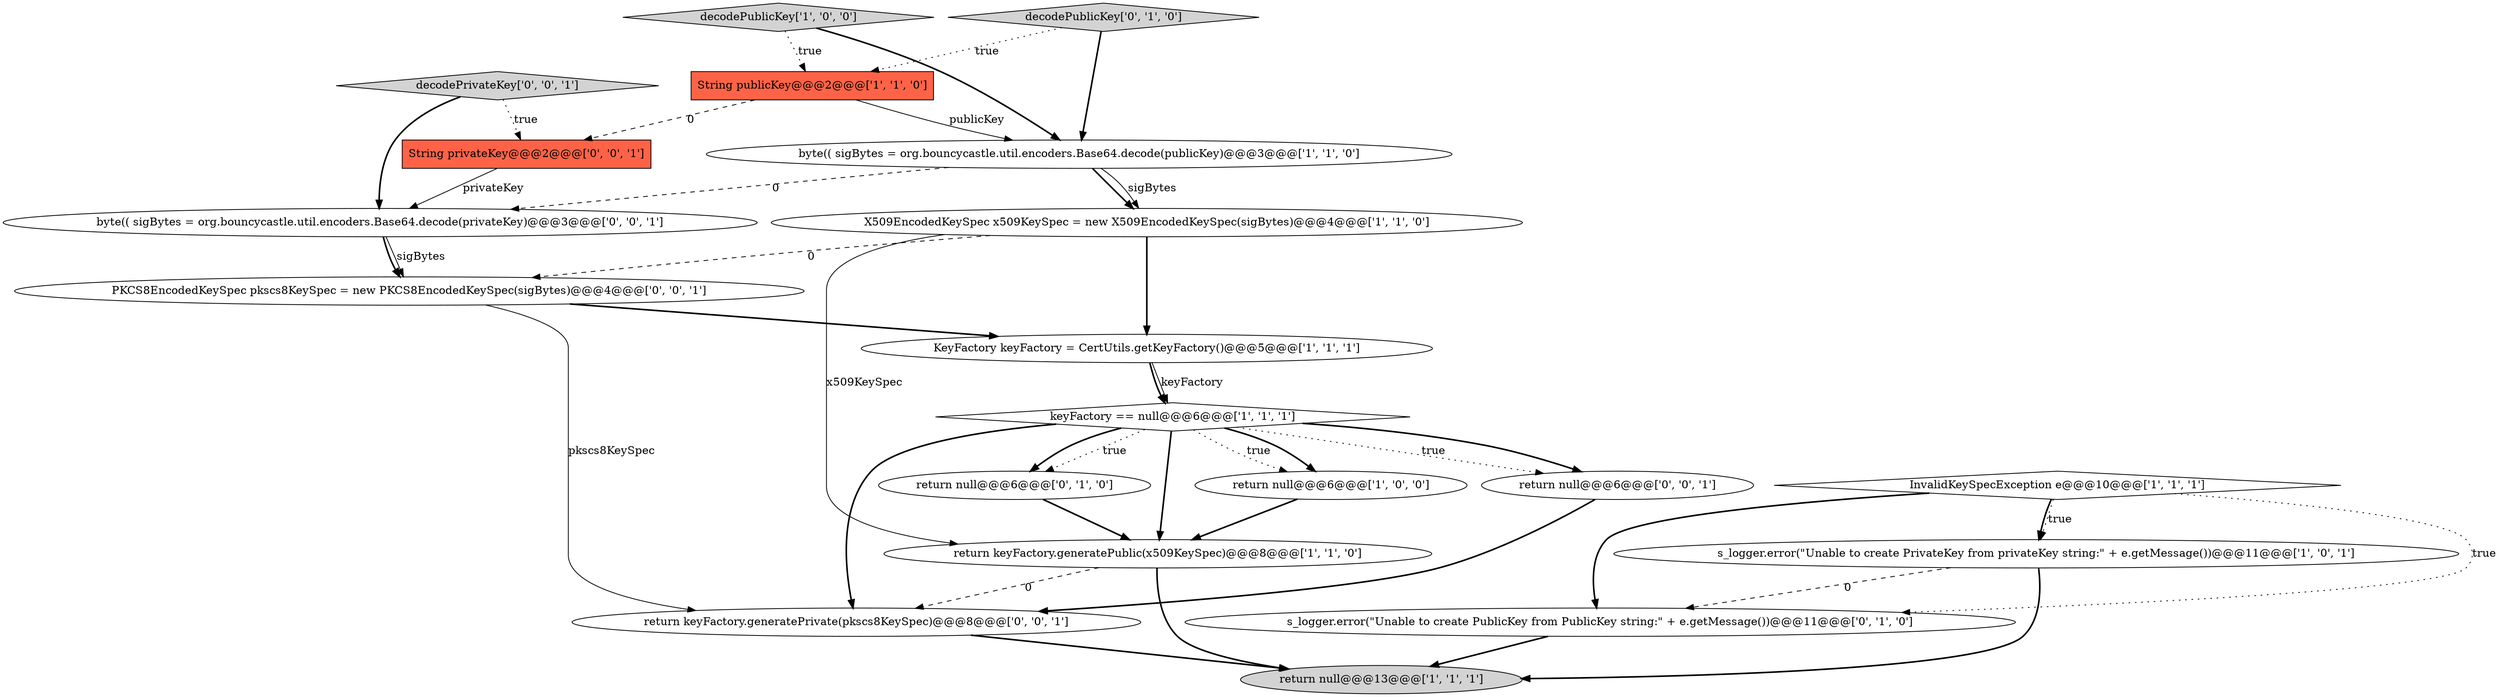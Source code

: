 digraph {
14 [style = filled, label = "return null@@@6@@@['0', '0', '1']", fillcolor = white, shape = ellipse image = "AAA0AAABBB3BBB"];
4 [style = filled, label = "byte(( sigBytes = org.bouncycastle.util.encoders.Base64.decode(publicKey)@@@3@@@['1', '1', '0']", fillcolor = white, shape = ellipse image = "AAA0AAABBB1BBB"];
0 [style = filled, label = "return null@@@6@@@['1', '0', '0']", fillcolor = white, shape = ellipse image = "AAA0AAABBB1BBB"];
7 [style = filled, label = "keyFactory == null@@@6@@@['1', '1', '1']", fillcolor = white, shape = diamond image = "AAA0AAABBB1BBB"];
15 [style = filled, label = "byte(( sigBytes = org.bouncycastle.util.encoders.Base64.decode(privateKey)@@@3@@@['0', '0', '1']", fillcolor = white, shape = ellipse image = "AAA0AAABBB3BBB"];
16 [style = filled, label = "return keyFactory.generatePrivate(pkscs8KeySpec)@@@8@@@['0', '0', '1']", fillcolor = white, shape = ellipse image = "AAA0AAABBB3BBB"];
19 [style = filled, label = "decodePrivateKey['0', '0', '1']", fillcolor = lightgray, shape = diamond image = "AAA0AAABBB3BBB"];
6 [style = filled, label = "return null@@@13@@@['1', '1', '1']", fillcolor = lightgray, shape = ellipse image = "AAA0AAABBB1BBB"];
10 [style = filled, label = "X509EncodedKeySpec x509KeySpec = new X509EncodedKeySpec(sigBytes)@@@4@@@['1', '1', '0']", fillcolor = white, shape = ellipse image = "AAA0AAABBB1BBB"];
5 [style = filled, label = "KeyFactory keyFactory = CertUtils.getKeyFactory()@@@5@@@['1', '1', '1']", fillcolor = white, shape = ellipse image = "AAA0AAABBB1BBB"];
8 [style = filled, label = "InvalidKeySpecException e@@@10@@@['1', '1', '1']", fillcolor = white, shape = diamond image = "AAA0AAABBB1BBB"];
9 [style = filled, label = "decodePublicKey['1', '0', '0']", fillcolor = lightgray, shape = diamond image = "AAA0AAABBB1BBB"];
17 [style = filled, label = "PKCS8EncodedKeySpec pkscs8KeySpec = new PKCS8EncodedKeySpec(sigBytes)@@@4@@@['0', '0', '1']", fillcolor = white, shape = ellipse image = "AAA0AAABBB3BBB"];
18 [style = filled, label = "String privateKey@@@2@@@['0', '0', '1']", fillcolor = tomato, shape = box image = "AAA0AAABBB3BBB"];
13 [style = filled, label = "decodePublicKey['0', '1', '0']", fillcolor = lightgray, shape = diamond image = "AAA0AAABBB2BBB"];
1 [style = filled, label = "s_logger.error(\"Unable to create PrivateKey from privateKey string:\" + e.getMessage())@@@11@@@['1', '0', '1']", fillcolor = white, shape = ellipse image = "AAA0AAABBB1BBB"];
12 [style = filled, label = "s_logger.error(\"Unable to create PublicKey from PublicKey string:\" + e.getMessage())@@@11@@@['0', '1', '0']", fillcolor = white, shape = ellipse image = "AAA1AAABBB2BBB"];
2 [style = filled, label = "String publicKey@@@2@@@['1', '1', '0']", fillcolor = tomato, shape = box image = "AAA0AAABBB1BBB"];
3 [style = filled, label = "return keyFactory.generatePublic(x509KeySpec)@@@8@@@['1', '1', '0']", fillcolor = white, shape = ellipse image = "AAA0AAABBB1BBB"];
11 [style = filled, label = "return null@@@6@@@['0', '1', '0']", fillcolor = white, shape = ellipse image = "AAA0AAABBB2BBB"];
11->3 [style = bold, label=""];
13->4 [style = bold, label=""];
8->12 [style = bold, label=""];
14->16 [style = bold, label=""];
9->4 [style = bold, label=""];
3->16 [style = dashed, label="0"];
10->17 [style = dashed, label="0"];
7->16 [style = bold, label=""];
19->15 [style = bold, label=""];
4->15 [style = dashed, label="0"];
2->18 [style = dashed, label="0"];
10->3 [style = solid, label="x509KeySpec"];
0->3 [style = bold, label=""];
2->4 [style = solid, label="publicKey"];
7->11 [style = bold, label=""];
18->15 [style = solid, label="privateKey"];
1->6 [style = bold, label=""];
9->2 [style = dotted, label="true"];
5->7 [style = solid, label="keyFactory"];
7->11 [style = dotted, label="true"];
3->6 [style = bold, label=""];
7->14 [style = bold, label=""];
8->1 [style = bold, label=""];
7->3 [style = bold, label=""];
17->16 [style = solid, label="pkscs8KeySpec"];
13->2 [style = dotted, label="true"];
7->14 [style = dotted, label="true"];
7->0 [style = bold, label=""];
16->6 [style = bold, label=""];
1->12 [style = dashed, label="0"];
4->10 [style = bold, label=""];
7->0 [style = dotted, label="true"];
4->10 [style = solid, label="sigBytes"];
15->17 [style = solid, label="sigBytes"];
8->1 [style = dotted, label="true"];
10->5 [style = bold, label=""];
5->7 [style = bold, label=""];
17->5 [style = bold, label=""];
12->6 [style = bold, label=""];
8->12 [style = dotted, label="true"];
19->18 [style = dotted, label="true"];
15->17 [style = bold, label=""];
}
